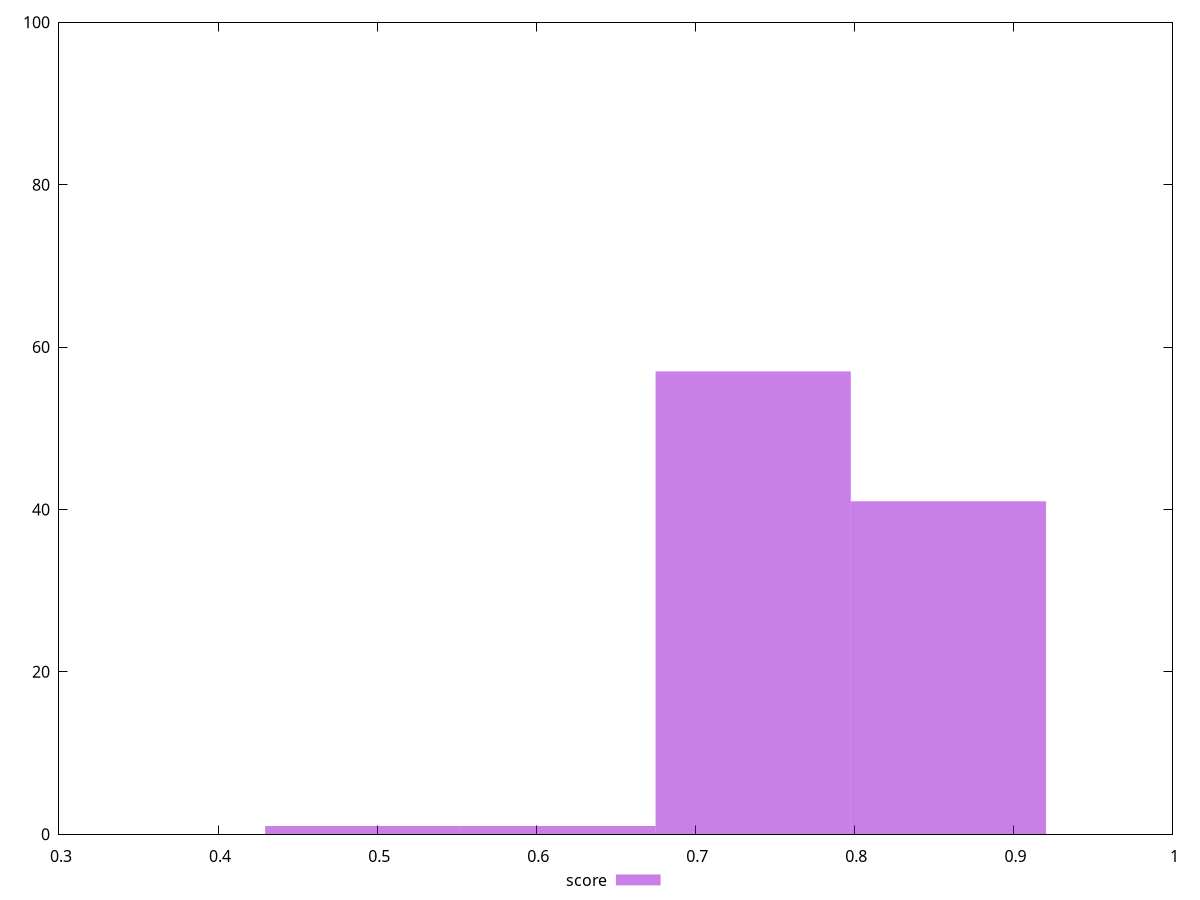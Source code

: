 reset
set terminal svg size 640, 490 enhanced background rgb 'white'
set output "reprap/uses-http2/samples/pages/score/histogram.svg"

$score <<EOF
0.49093641789394743 1
0.7364046268409211 57
0.859138731314408 41
0.6136705223674342 1
EOF

set key outside below
set boxwidth 0.12273410447348686
set yrange [0:100]
set style fill transparent solid 0.5 noborder

plot \
  $score title "score" with boxes, \


reset